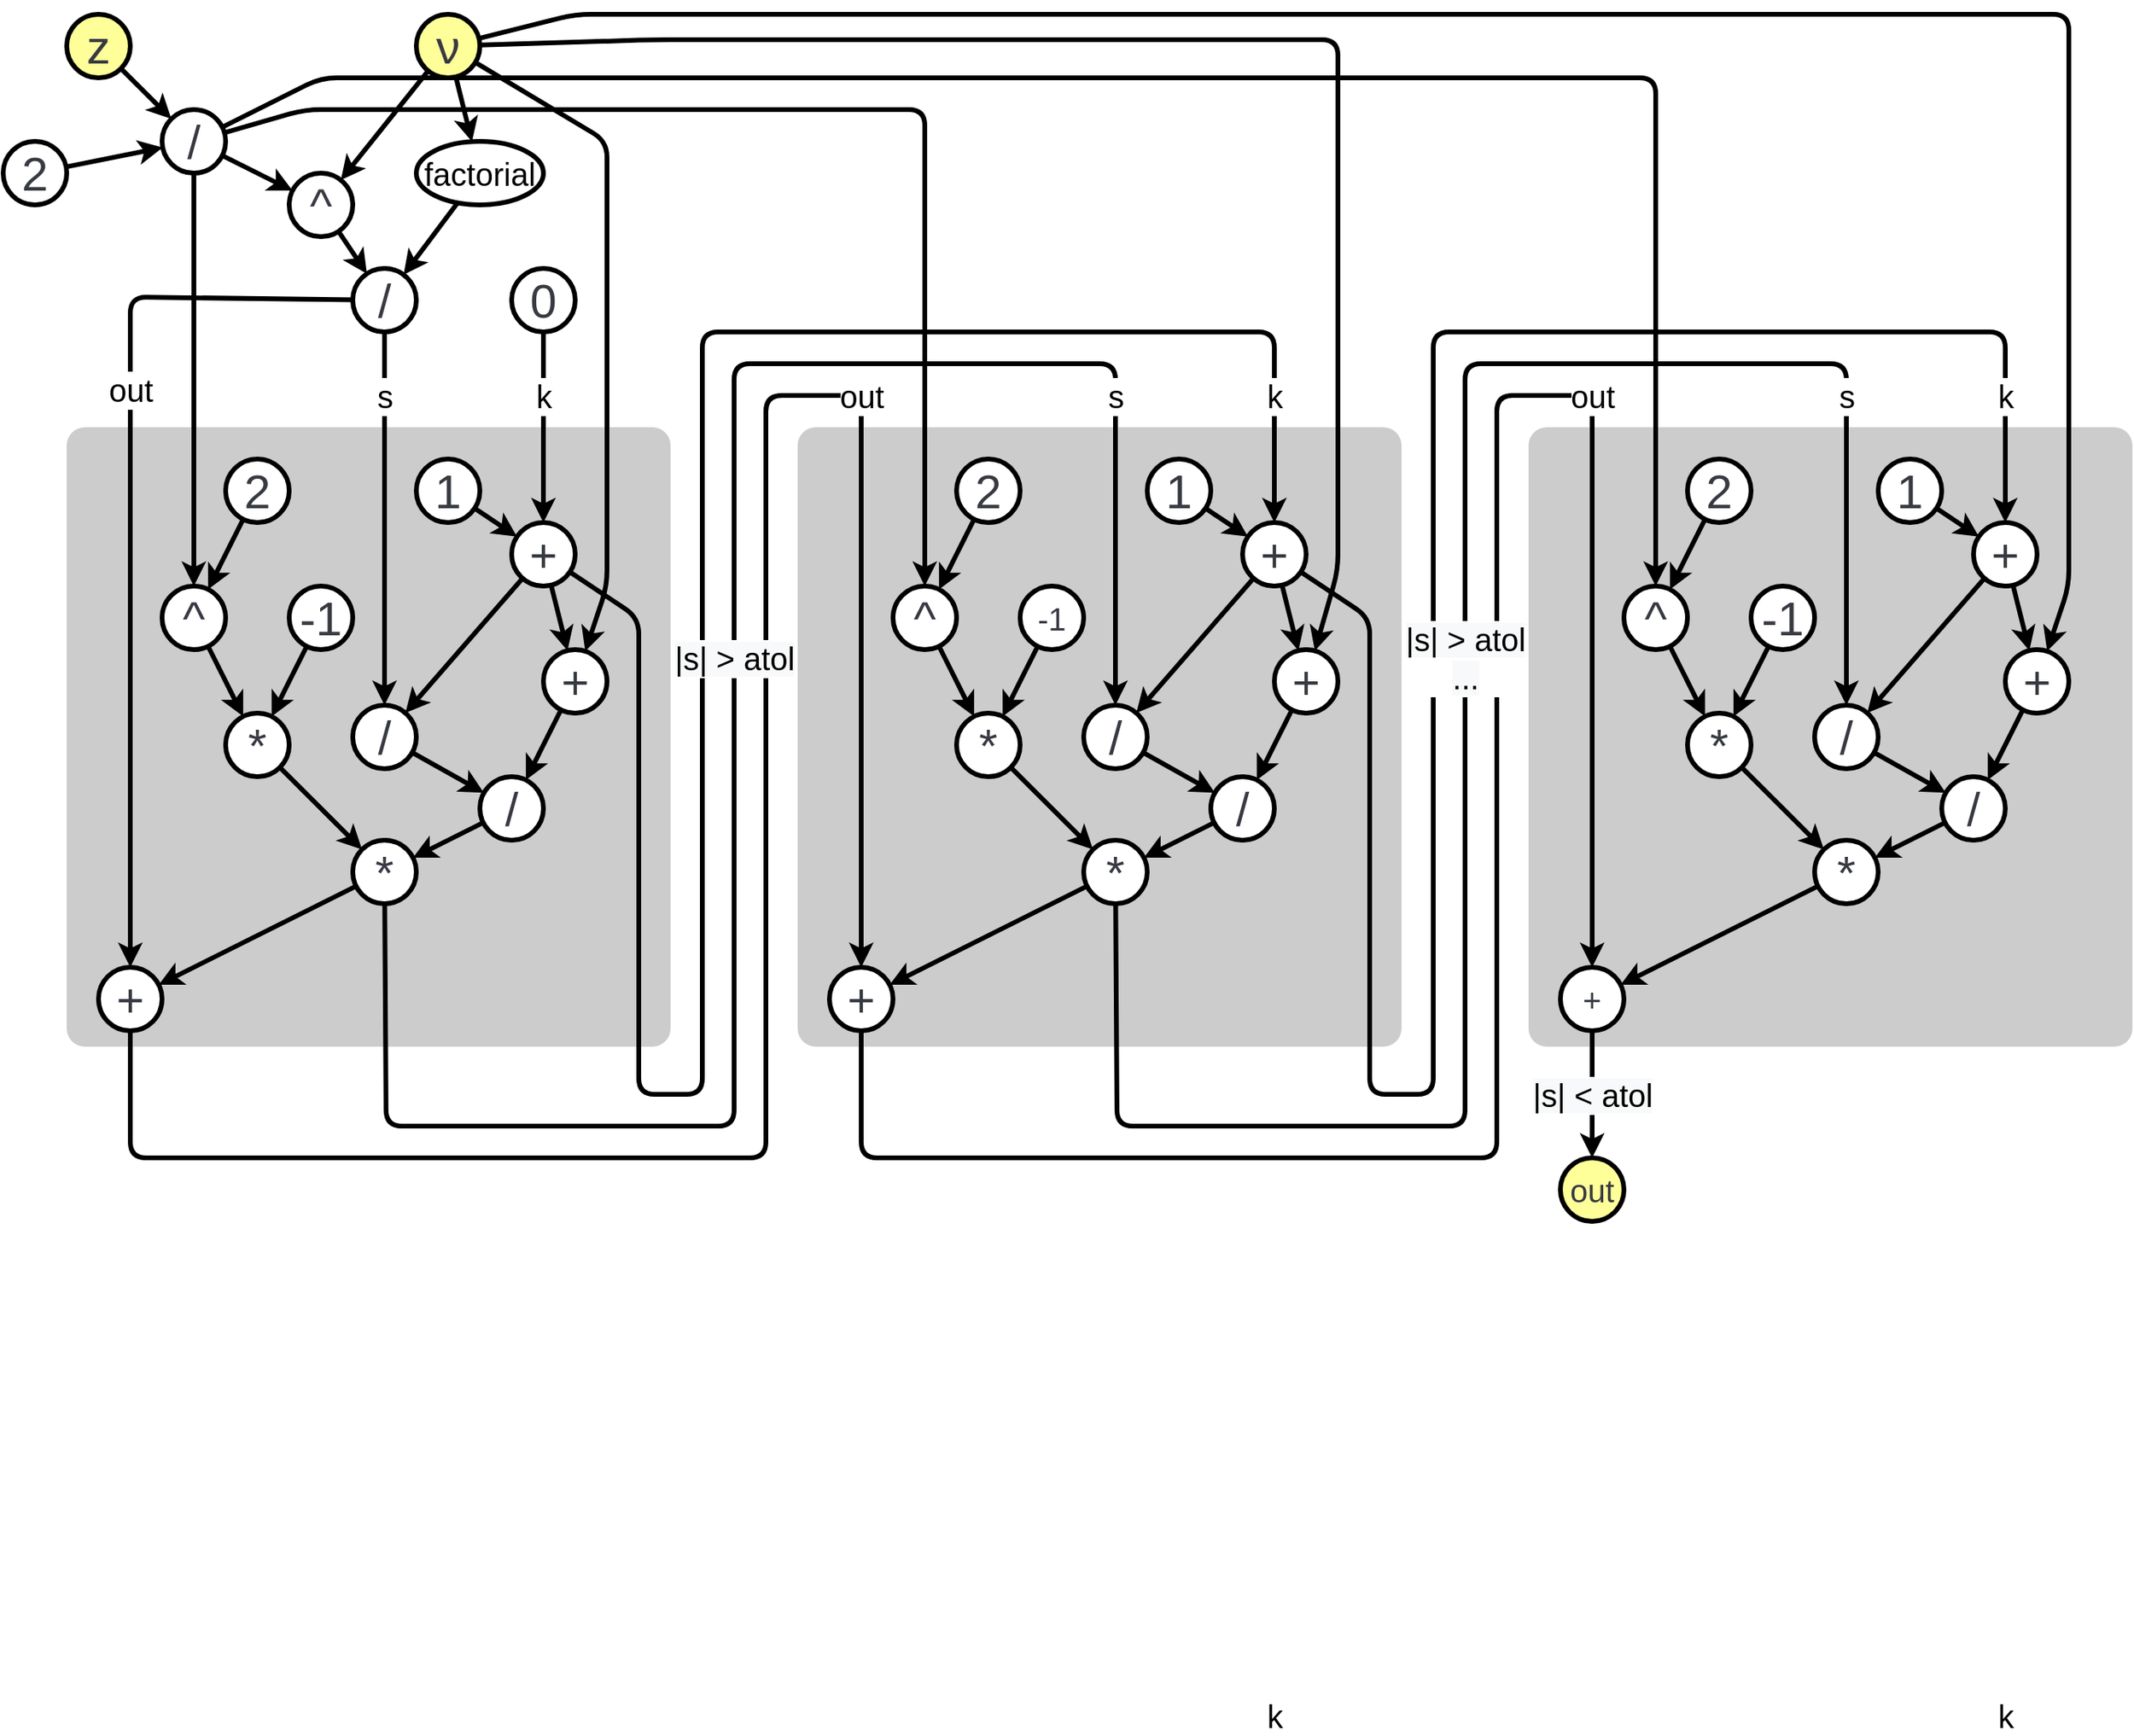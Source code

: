 <mxfile version="12.6.5" type="device"><diagram id="OS1NszOKVd4j6YWC0jY-" name="Page-1"><mxGraphModel dx="1341" dy="811" grid="1" gridSize="10" guides="1" tooltips="1" connect="1" arrows="1" fold="1" page="1" pageScale="1" pageWidth="1500" pageHeight="900" math="0" shadow="0"><root><mxCell id="0"/><mxCell id="1" parent="0"/><mxCell id="bsjm0C7wgf2NFPV0J-is-1" value="" style="rounded=1;whiteSpace=wrap;html=1;strokeWidth=2;fontSize=20;dashed=1;fillColor=#CCCCCC;arcSize=3;strokeColor=none;" parent="1" vertex="1"><mxGeometry x="540" y="300" width="380" height="390" as="geometry"/></mxCell><mxCell id="mKc8-weKQaWwDb2eTzrg-1" value="&lt;font color=&quot;#383a42&quot; face=&quot;consolas, sans-serif&quot; style=&quot;font-size: 30px;&quot;&gt;&lt;span style=&quot;font-size: 30px; white-space: pre-wrap;&quot;&gt;z&lt;/span&gt;&lt;/font&gt;" style="ellipse;whiteSpace=wrap;html=1;aspect=fixed;strokeWidth=3;fontSize=30;fillColor=#FFFF99;" parent="1" vertex="1"><mxGeometry x="80" y="40" width="40" height="40" as="geometry"/></mxCell><mxCell id="mKc8-weKQaWwDb2eTzrg-2" value="&lt;span id=&quot;docs-internal-guid-0ccc8eca-7fff-1ee5-aab9-211265d7b336&quot; style=&quot;font-size: 30px; white-space: normal;&quot;&gt;&lt;span style=&quot;font-size: 30px; font-family: consolas, sans-serif; color: rgb(56, 58, 66); background-color: transparent; vertical-align: baseline; white-space: pre-wrap;&quot;&gt;ν&lt;/span&gt;&lt;/span&gt;" style="ellipse;whiteSpace=wrap;html=1;aspect=fixed;strokeWidth=3;fontSize=30;fillColor=#FFFF99;" parent="1" vertex="1"><mxGeometry x="300" y="40" width="40" height="40" as="geometry"/></mxCell><mxCell id="mKc8-weKQaWwDb2eTzrg-3" value="&lt;font color=&quot;#383a42&quot; face=&quot;consolas, sans-serif&quot; style=&quot;font-size: 30px;&quot;&gt;&lt;span style=&quot;font-size: 30px; white-space: pre-wrap;&quot;&gt;2&lt;/span&gt;&lt;/font&gt;" style="ellipse;whiteSpace=wrap;html=1;aspect=fixed;strokeWidth=3;fontSize=30;" parent="1" vertex="1"><mxGeometry x="40" y="120" width="40" height="40" as="geometry"/></mxCell><mxCell id="mKc8-weKQaWwDb2eTzrg-4" value="&lt;font color=&quot;#383a42&quot; face=&quot;consolas, sans-serif&quot; style=&quot;font-size: 30px;&quot;&gt;&lt;span style=&quot;font-size: 30px; white-space: pre-wrap;&quot;&gt;/&lt;/span&gt;&lt;/font&gt;" style="ellipse;whiteSpace=wrap;html=1;aspect=fixed;strokeWidth=3;fontSize=30;" parent="1" vertex="1"><mxGeometry x="140" y="100" width="40" height="40" as="geometry"/></mxCell><mxCell id="mKc8-weKQaWwDb2eTzrg-9" value="" style="endArrow=classic;html=1;strokeWidth=3;fontSize=20;" parent="1" source="mKc8-weKQaWwDb2eTzrg-1" target="mKc8-weKQaWwDb2eTzrg-4" edge="1"><mxGeometry width="50" height="50" relative="1" as="geometry"><mxPoint x="100" y="190" as="sourcePoint"/><mxPoint x="150" y="90" as="targetPoint"/></mxGeometry></mxCell><mxCell id="mKc8-weKQaWwDb2eTzrg-10" value="" style="endArrow=classic;html=1;strokeWidth=3;fontSize=20;" parent="1" source="mKc8-weKQaWwDb2eTzrg-3" target="mKc8-weKQaWwDb2eTzrg-4" edge="1"><mxGeometry width="50" height="50" relative="1" as="geometry"><mxPoint x="100" y="190" as="sourcePoint"/><mxPoint x="150" y="140" as="targetPoint"/></mxGeometry></mxCell><mxCell id="mKc8-weKQaWwDb2eTzrg-11" value="&lt;font color=&quot;#383a42&quot; face=&quot;consolas, sans-serif&quot; style=&quot;font-size: 30px;&quot;&gt;&lt;span style=&quot;font-size: 30px; white-space: pre-wrap;&quot;&gt;^&lt;/span&gt;&lt;/font&gt;" style="ellipse;whiteSpace=wrap;html=1;aspect=fixed;strokeWidth=3;fontSize=30;" parent="1" vertex="1"><mxGeometry x="220" y="140" width="40" height="40" as="geometry"/></mxCell><mxCell id="mKc8-weKQaWwDb2eTzrg-12" value="&lt;font color=&quot;#383a42&quot; face=&quot;consolas, sans-serif&quot; style=&quot;font-size: 30px;&quot;&gt;&lt;span style=&quot;font-size: 30px; white-space: pre-wrap;&quot;&gt;/&lt;/span&gt;&lt;/font&gt;" style="ellipse;whiteSpace=wrap;html=1;aspect=fixed;strokeWidth=3;fontSize=30;" parent="1" vertex="1"><mxGeometry x="260" y="200" width="40" height="40" as="geometry"/></mxCell><mxCell id="mKc8-weKQaWwDb2eTzrg-13" value="" style="endArrow=classic;html=1;strokeWidth=3;fontSize=20;" parent="1" source="mKc8-weKQaWwDb2eTzrg-4" target="mKc8-weKQaWwDb2eTzrg-11" edge="1"><mxGeometry width="50" height="50" relative="1" as="geometry"><mxPoint x="138.944" y="47.889" as="sourcePoint"/><mxPoint x="161.056" y="92.111" as="targetPoint"/></mxGeometry></mxCell><mxCell id="mKc8-weKQaWwDb2eTzrg-14" value="" style="endArrow=classic;html=1;strokeWidth=3;fontSize=20;" parent="1" source="mKc8-weKQaWwDb2eTzrg-2" target="mKc8-weKQaWwDb2eTzrg-11" edge="1"><mxGeometry width="50" height="50" relative="1" as="geometry"><mxPoint x="187.889" y="118.944" as="sourcePoint"/><mxPoint x="310" y="130" as="targetPoint"/></mxGeometry></mxCell><mxCell id="mKc8-weKQaWwDb2eTzrg-15" value="&lt;font style=&quot;font-size: 20px;&quot;&gt;factorial&lt;/font&gt;" style="ellipse;whiteSpace=wrap;html=1;strokeWidth=3;fontSize=20;" parent="1" vertex="1"><mxGeometry x="300" y="120" width="80" height="40" as="geometry"/></mxCell><mxCell id="mKc8-weKQaWwDb2eTzrg-16" value="" style="endArrow=classic;html=1;strokeWidth=3;fontSize=20;" parent="1" source="mKc8-weKQaWwDb2eTzrg-2" target="mKc8-weKQaWwDb2eTzrg-15" edge="1"><mxGeometry width="50" height="50" relative="1" as="geometry"><mxPoint x="283.788" y="49.011" as="sourcePoint"/><mxPoint x="256.325" y="131.026" as="targetPoint"/></mxGeometry></mxCell><mxCell id="mKc8-weKQaWwDb2eTzrg-17" value="" style="endArrow=classic;html=1;strokeWidth=3;fontSize=20;" parent="1" source="mKc8-weKQaWwDb2eTzrg-11" target="mKc8-weKQaWwDb2eTzrg-12" edge="1"><mxGeometry width="50" height="50" relative="1" as="geometry"><mxPoint x="187.889" y="118.944" as="sourcePoint"/><mxPoint x="232.111" y="141.056" as="targetPoint"/></mxGeometry></mxCell><mxCell id="mKc8-weKQaWwDb2eTzrg-18" value="" style="endArrow=classic;html=1;strokeWidth=3;fontSize=20;" parent="1" source="mKc8-weKQaWwDb2eTzrg-15" target="mKc8-weKQaWwDb2eTzrg-12" edge="1"><mxGeometry width="50" height="50" relative="1" as="geometry"><mxPoint x="267.889" y="158.944" as="sourcePoint"/><mxPoint x="400" y="180" as="targetPoint"/></mxGeometry></mxCell><mxCell id="mKc8-weKQaWwDb2eTzrg-19" value="" style="rounded=1;whiteSpace=wrap;html=1;strokeWidth=2;fontSize=20;dashed=1;fillColor=#CCCCCC;arcSize=3;strokeColor=none;" parent="1" vertex="1"><mxGeometry x="80" y="300" width="380" height="390" as="geometry"/></mxCell><mxCell id="mKc8-weKQaWwDb2eTzrg-20" value="&lt;font color=&quot;#383a42&quot; face=&quot;consolas, sans-serif&quot; style=&quot;font-size: 30px;&quot;&gt;&lt;span style=&quot;font-size: 30px; white-space: pre-wrap;&quot;&gt;^&lt;/span&gt;&lt;/font&gt;" style="ellipse;whiteSpace=wrap;html=1;aspect=fixed;strokeWidth=3;fontSize=30;" parent="1" vertex="1"><mxGeometry x="140" y="400" width="40" height="40" as="geometry"/></mxCell><mxCell id="mKc8-weKQaWwDb2eTzrg-21" value="" style="endArrow=classic;html=1;strokeWidth=3;fontSize=20;" parent="1" source="mKc8-weKQaWwDb2eTzrg-4" target="mKc8-weKQaWwDb2eTzrg-20" edge="1"><mxGeometry width="50" height="50" relative="1" as="geometry"><mxPoint x="138.944" y="47.889" as="sourcePoint"/><mxPoint x="161.056" y="92.111" as="targetPoint"/></mxGeometry></mxCell><mxCell id="mKc8-weKQaWwDb2eTzrg-22" value="&lt;font color=&quot;#383a42&quot; face=&quot;consolas, sans-serif&quot; style=&quot;font-size: 30px;&quot;&gt;&lt;span style=&quot;font-size: 30px; white-space: pre-wrap;&quot;&gt;2&lt;/span&gt;&lt;/font&gt;" style="ellipse;whiteSpace=wrap;html=1;aspect=fixed;strokeWidth=3;fontSize=30;" parent="1" vertex="1"><mxGeometry x="180" y="320" width="40" height="40" as="geometry"/></mxCell><mxCell id="mKc8-weKQaWwDb2eTzrg-23" value="" style="endArrow=classic;html=1;strokeWidth=3;fontSize=20;" parent="1" source="mKc8-weKQaWwDb2eTzrg-22" target="mKc8-weKQaWwDb2eTzrg-20" edge="1"><mxGeometry width="50" height="50" relative="1" as="geometry"><mxPoint x="155.53" y="440" as="sourcePoint"/><mxPoint x="224.474" y="332.111" as="targetPoint"/></mxGeometry></mxCell><mxCell id="mKc8-weKQaWwDb2eTzrg-24" value="&lt;font color=&quot;#383a42&quot; face=&quot;consolas, sans-serif&quot; style=&quot;font-size: 30px;&quot;&gt;&lt;span style=&quot;font-size: 30px; white-space: pre-wrap;&quot;&gt;*&lt;/span&gt;&lt;/font&gt;" style="ellipse;whiteSpace=wrap;html=1;aspect=fixed;strokeWidth=3;fontSize=30;" parent="1" vertex="1"><mxGeometry x="260" y="560" width="40" height="40" as="geometry"/></mxCell><mxCell id="mKc8-weKQaWwDb2eTzrg-25" value="&lt;font color=&quot;#383a42&quot; face=&quot;consolas, sans-serif&quot; style=&quot;font-size: 30px;&quot;&gt;&lt;span style=&quot;font-size: 30px; white-space: pre-wrap;&quot;&gt;+&lt;/span&gt;&lt;/font&gt;" style="ellipse;whiteSpace=wrap;html=1;aspect=fixed;strokeWidth=3;fontSize=30;" parent="1" vertex="1"><mxGeometry x="360" y="360" width="40" height="40" as="geometry"/></mxCell><mxCell id="mKc8-weKQaWwDb2eTzrg-26" value="&lt;font color=&quot;#383a42&quot; face=&quot;consolas, sans-serif&quot; style=&quot;font-size: 30px;&quot;&gt;&lt;span style=&quot;font-size: 30px; white-space: pre-wrap;&quot;&gt;+&lt;/span&gt;&lt;/font&gt;" style="ellipse;whiteSpace=wrap;html=1;aspect=fixed;strokeWidth=3;fontSize=30;" parent="1" vertex="1"><mxGeometry x="380" y="440" width="40" height="40" as="geometry"/></mxCell><mxCell id="mKc8-weKQaWwDb2eTzrg-27" value="" style="endArrow=classic;html=1;strokeWidth=3;fontSize=20;" parent="1" source="mKc8-weKQaWwDb2eTzrg-2" target="mKc8-weKQaWwDb2eTzrg-26" edge="1"><mxGeometry width="50" height="50" relative="1" as="geometry"><mxPoint x="296.268" y="48.993" as="sourcePoint"/><mxPoint x="450" y="280" as="targetPoint"/><Array as="points"><mxPoint x="420" y="120"/><mxPoint x="420" y="400"/></Array></mxGeometry></mxCell><mxCell id="mKc8-weKQaWwDb2eTzrg-29" value="" style="endArrow=classic;html=1;strokeWidth=3;fontSize=20;" parent="1" source="mKc8-weKQaWwDb2eTzrg-25" target="mKc8-weKQaWwDb2eTzrg-26" edge="1"><mxGeometry width="50" height="50" relative="1" as="geometry"><mxPoint x="247.27" y="288.159" as="sourcePoint"/><mxPoint x="218.159" y="301.619" as="targetPoint"/></mxGeometry></mxCell><mxCell id="mKc8-weKQaWwDb2eTzrg-31" value="" style="endArrow=classic;html=1;strokeWidth=3;fontSize=20;" parent="1" source="mKc8-weKQaWwDb2eTzrg-20" target="mKc8-weKQaWwDb2eTzrg-40" edge="1"><mxGeometry width="50" height="50" relative="1" as="geometry"><mxPoint x="247.27" y="288.159" as="sourcePoint"/><mxPoint x="253" y="591" as="targetPoint"/></mxGeometry></mxCell><mxCell id="mKc8-weKQaWwDb2eTzrg-32" value="" style="endArrow=classic;html=1;strokeWidth=3;fontSize=20;" parent="1" source="mKc8-weKQaWwDb2eTzrg-12" target="mKc8-weKQaWwDb2eTzrg-34" edge="1"><mxGeometry width="50" height="50" relative="1" as="geometry"><mxPoint x="250.597" y="404.851" as="sourcePoint"/><mxPoint x="209.403" y="415.149" as="targetPoint"/></mxGeometry></mxCell><mxCell id="mKc8-weKQaWwDb2eTzrg-33" value="s" style="text;html=1;align=center;verticalAlign=middle;resizable=0;points=[];labelBackgroundColor=#ffffff;fontSize=20;" parent="mKc8-weKQaWwDb2eTzrg-32" vertex="1" connectable="0"><mxGeometry x="-0.204" y="-3" relative="1" as="geometry"><mxPoint x="3" y="-54" as="offset"/></mxGeometry></mxCell><mxCell id="mKc8-weKQaWwDb2eTzrg-34" value="&lt;font color=&quot;#383a42&quot; face=&quot;consolas, sans-serif&quot; style=&quot;font-size: 30px;&quot;&gt;&lt;span style=&quot;font-size: 30px; white-space: pre-wrap;&quot;&gt;/&lt;/span&gt;&lt;/font&gt;" style="ellipse;whiteSpace=wrap;html=1;aspect=fixed;strokeWidth=3;fontSize=30;" parent="1" vertex="1"><mxGeometry x="260" y="475" width="40" height="40" as="geometry"/></mxCell><mxCell id="mKc8-weKQaWwDb2eTzrg-35" value="" style="endArrow=classic;html=1;strokeWidth=3;fontSize=20;" parent="1" source="mKc8-weKQaWwDb2eTzrg-25" target="mKc8-weKQaWwDb2eTzrg-34" edge="1"><mxGeometry width="50" height="50" relative="1" as="geometry"><mxPoint x="361.654" y="416.254" as="sourcePoint"/><mxPoint x="388.375" y="453.725" as="targetPoint"/></mxGeometry></mxCell><mxCell id="mKc8-weKQaWwDb2eTzrg-36" value="&lt;font color=&quot;#383a42&quot; face=&quot;consolas, sans-serif&quot; style=&quot;font-size: 30px;&quot;&gt;&lt;span style=&quot;font-size: 30px; white-space: pre-wrap;&quot;&gt;/&lt;/span&gt;&lt;/font&gt;" style="ellipse;whiteSpace=wrap;html=1;aspect=fixed;strokeWidth=3;fontSize=30;" parent="1" vertex="1"><mxGeometry x="340" y="520" width="40" height="40" as="geometry"/></mxCell><mxCell id="mKc8-weKQaWwDb2eTzrg-37" value="" style="endArrow=classic;html=1;strokeWidth=3;fontSize=20;" parent="1" source="mKc8-weKQaWwDb2eTzrg-34" target="mKc8-weKQaWwDb2eTzrg-36" edge="1"><mxGeometry width="50" height="50" relative="1" as="geometry"><mxPoint x="360.006" y="417.324" as="sourcePoint"/><mxPoint x="339.923" y="452.635" as="targetPoint"/></mxGeometry></mxCell><mxCell id="mKc8-weKQaWwDb2eTzrg-38" value="" style="endArrow=classic;html=1;strokeWidth=3;fontSize=20;" parent="1" source="mKc8-weKQaWwDb2eTzrg-26" target="mKc8-weKQaWwDb2eTzrg-36" edge="1"><mxGeometry width="50" height="50" relative="1" as="geometry"><mxPoint x="338.944" y="487.889" as="sourcePoint"/><mxPoint x="361.056" y="532.111" as="targetPoint"/></mxGeometry></mxCell><mxCell id="mKc8-weKQaWwDb2eTzrg-39" value="" style="endArrow=classic;html=1;strokeWidth=3;fontSize=20;" parent="1" source="mKc8-weKQaWwDb2eTzrg-36" target="mKc8-weKQaWwDb2eTzrg-24" edge="1"><mxGeometry width="50" height="50" relative="1" as="geometry"><mxPoint x="338.944" y="487.889" as="sourcePoint"/><mxPoint x="361.056" y="532.111" as="targetPoint"/></mxGeometry></mxCell><mxCell id="mKc8-weKQaWwDb2eTzrg-40" value="&lt;font color=&quot;#383a42&quot; face=&quot;consolas, sans-serif&quot; style=&quot;font-size: 30px;&quot;&gt;&lt;span style=&quot;font-size: 30px; white-space: pre-wrap;&quot;&gt;*&lt;/span&gt;&lt;/font&gt;" style="ellipse;whiteSpace=wrap;html=1;aspect=fixed;strokeWidth=3;fontSize=30;" parent="1" vertex="1"><mxGeometry x="180" y="480" width="40" height="40" as="geometry"/></mxCell><mxCell id="mKc8-weKQaWwDb2eTzrg-41" value="&lt;font color=&quot;#383a42&quot; face=&quot;consolas, sans-serif&quot; style=&quot;font-size: 30px;&quot;&gt;&lt;span style=&quot;font-size: 30px; white-space: pre-wrap;&quot;&gt;-1&lt;/span&gt;&lt;/font&gt;" style="ellipse;whiteSpace=wrap;html=1;aspect=fixed;strokeWidth=3;fontSize=30;" parent="1" vertex="1"><mxGeometry x="220" y="400" width="40" height="40" as="geometry"/></mxCell><mxCell id="mKc8-weKQaWwDb2eTzrg-42" value="" style="endArrow=classic;html=1;strokeWidth=3;fontSize=20;" parent="1" source="mKc8-weKQaWwDb2eTzrg-41" target="mKc8-weKQaWwDb2eTzrg-40" edge="1"><mxGeometry width="50" height="50" relative="1" as="geometry"><mxPoint x="338.944" y="487.889" as="sourcePoint"/><mxPoint x="361.056" y="532.111" as="targetPoint"/></mxGeometry></mxCell><mxCell id="mKc8-weKQaWwDb2eTzrg-43" value="" style="endArrow=classic;html=1;strokeWidth=3;fontSize=20;" parent="1" source="mKc8-weKQaWwDb2eTzrg-40" target="mKc8-weKQaWwDb2eTzrg-24" edge="1"><mxGeometry width="50" height="50" relative="1" as="geometry"><mxPoint x="262.078" y="488.364" as="sourcePoint"/><mxPoint x="247.878" y="521.617" as="targetPoint"/></mxGeometry></mxCell><mxCell id="mKc8-weKQaWwDb2eTzrg-44" value="s" style="endArrow=classic;html=1;strokeWidth=3;fontSize=20;strokeColor=#000000;" parent="1" source="mKc8-weKQaWwDb2eTzrg-24" target="bsjm0C7wgf2NFPV0J-is-10" edge="1"><mxGeometry x="0.699" width="50" height="50" relative="1" as="geometry"><mxPoint x="246.785" y="558.814" as="sourcePoint"/><mxPoint x="281" y="260" as="targetPoint"/><Array as="points"><mxPoint x="281" y="740"/><mxPoint x="500" y="740"/><mxPoint x="500" y="260"/><mxPoint x="740" y="260"/></Array><mxPoint as="offset"/></mxGeometry></mxCell><mxCell id="mKc8-weKQaWwDb2eTzrg-48" value="&lt;font color=&quot;#383a42&quot; face=&quot;consolas, sans-serif&quot; style=&quot;font-size: 30px;&quot;&gt;&lt;span style=&quot;font-size: 30px; white-space: pre-wrap;&quot;&gt;1&lt;/span&gt;&lt;/font&gt;" style="ellipse;whiteSpace=wrap;html=1;aspect=fixed;strokeWidth=3;fontSize=30;" parent="1" vertex="1"><mxGeometry x="300" y="320" width="40" height="40" as="geometry"/></mxCell><mxCell id="mKc8-weKQaWwDb2eTzrg-51" value="" style="endArrow=classic;html=1;strokeWidth=3;fontSize=20;" parent="1" source="mKc8-weKQaWwDb2eTzrg-48" target="mKc8-weKQaWwDb2eTzrg-25" edge="1"><mxGeometry width="50" height="50" relative="1" as="geometry"><mxPoint x="379.994" y="417.324" as="sourcePoint"/><mxPoint x="400.077" y="452.635" as="targetPoint"/></mxGeometry></mxCell><mxCell id="mKc8-weKQaWwDb2eTzrg-52" value="&lt;font style=&quot;font-size: 20px;&quot;&gt;k&lt;/font&gt;" style="endArrow=classic;html=1;strokeWidth=3;fontSize=20;" parent="1" source="mKc8-weKQaWwDb2eTzrg-56" target="mKc8-weKQaWwDb2eTzrg-25" edge="1"><mxGeometry x="-0.333" width="50" height="50" relative="1" as="geometry"><mxPoint x="403.303" y="268.845" as="sourcePoint"/><mxPoint x="361.056" y="382.111" as="targetPoint"/><Array as="points"/><mxPoint as="offset"/></mxGeometry></mxCell><mxCell id="mKc8-weKQaWwDb2eTzrg-56" value="&lt;font color=&quot;#383a42&quot; face=&quot;consolas, sans-serif&quot; style=&quot;font-size: 30px;&quot;&gt;&lt;span style=&quot;font-size: 30px; white-space: pre-wrap;&quot;&gt;0&lt;/span&gt;&lt;/font&gt;" style="ellipse;whiteSpace=wrap;html=1;aspect=fixed;strokeWidth=3;fontSize=30;" parent="1" vertex="1"><mxGeometry x="360" y="200" width="40" height="40" as="geometry"/></mxCell><mxCell id="mKc8-weKQaWwDb2eTzrg-59" value="" style="endArrow=classic;html=1;strokeWidth=3;fontSize=20;strokeColor=#000000;" parent="1" source="mKc8-weKQaWwDb2eTzrg-25" target="bsjm0C7wgf2NFPV0J-is-6" edge="1"><mxGeometry width="50" height="50" relative="1" as="geometry"><mxPoint x="379.994" y="417.324" as="sourcePoint"/><mxPoint x="440" y="280" as="targetPoint"/><Array as="points"><mxPoint x="440" y="420"/><mxPoint x="440" y="720"/><mxPoint x="480" y="720"/><mxPoint x="480" y="240"/><mxPoint x="840" y="240"/></Array></mxGeometry></mxCell><mxCell id="mKc8-weKQaWwDb2eTzrg-69" value="k" style="text;html=1;align=center;verticalAlign=middle;resizable=0;points=[];labelBackgroundColor=#ffffff;fontSize=20;" parent="mKc8-weKQaWwDb2eTzrg-59" vertex="1" connectable="0"><mxGeometry x="0.821" relative="1" as="geometry"><mxPoint x="1.11" y="40" as="offset"/></mxGeometry></mxCell><mxCell id="mKc8-weKQaWwDb2eTzrg-63" value="&lt;font color=&quot;#383a42&quot; face=&quot;consolas, sans-serif&quot; style=&quot;font-size: 30px;&quot;&gt;&lt;span style=&quot;font-size: 30px; white-space: pre-wrap;&quot;&gt;+&lt;/span&gt;&lt;/font&gt;" style="ellipse;whiteSpace=wrap;html=1;aspect=fixed;strokeWidth=3;fontSize=30;" parent="1" vertex="1"><mxGeometry x="100" y="640" width="40" height="40" as="geometry"/></mxCell><mxCell id="mKc8-weKQaWwDb2eTzrg-64" value="" style="endArrow=classic;html=1;strokeWidth=3;fontSize=20;" parent="1" source="mKc8-weKQaWwDb2eTzrg-12" target="mKc8-weKQaWwDb2eTzrg-63" edge="1"><mxGeometry width="50" height="50" relative="1" as="geometry"><mxPoint x="120" y="240" as="sourcePoint"/><mxPoint x="140.002" y="570.081" as="targetPoint"/><Array as="points"><mxPoint x="120" y="218"/></Array></mxGeometry></mxCell><mxCell id="mKc8-weKQaWwDb2eTzrg-67" value="out" style="text;html=1;align=center;verticalAlign=middle;resizable=0;points=[];labelBackgroundColor=#ffffff;fontSize=20;" parent="mKc8-weKQaWwDb2eTzrg-64" vertex="1" connectable="0"><mxGeometry x="-0.355" y="1" relative="1" as="geometry"><mxPoint x="-1" y="17.05" as="offset"/></mxGeometry></mxCell><mxCell id="mKc8-weKQaWwDb2eTzrg-65" value="" style="endArrow=classic;html=1;strokeWidth=3;fontSize=20;" parent="1" source="mKc8-weKQaWwDb2eTzrg-24" target="mKc8-weKQaWwDb2eTzrg-63" edge="1"><mxGeometry width="50" height="50" relative="1" as="geometry"><mxPoint x="246.785" y="558.814" as="sourcePoint"/><mxPoint x="262.978" y="601.273" as="targetPoint"/></mxGeometry></mxCell><mxCell id="mKc8-weKQaWwDb2eTzrg-66" value="&lt;font style=&quot;font-size: 20px;&quot;&gt;out&lt;/font&gt;" style="endArrow=classic;html=1;strokeWidth=3;fontSize=20;strokeColor=#000000;" parent="1" source="mKc8-weKQaWwDb2eTzrg-63" target="bsjm0C7wgf2NFPV0J-is-23" edge="1"><mxGeometry x="0.478" width="50" height="50" relative="1" as="geometry"><mxPoint x="120" y="650" as="sourcePoint"/><mxPoint x="580" y="280" as="targetPoint"/><Array as="points"><mxPoint x="120" y="760"/><mxPoint x="520" y="760"/><mxPoint x="520" y="280"/><mxPoint x="580" y="280"/></Array><mxPoint as="offset"/></mxGeometry></mxCell><mxCell id="mKc8-weKQaWwDb2eTzrg-74" value="&lt;span style=&quot;background-color: rgb(248, 249, 250); font-size: 20px;&quot;&gt;|s| &amp;gt; atol&lt;/span&gt;" style="text;html=1;align=center;verticalAlign=middle;resizable=0;points=[];labelBackgroundColor=#ffffff;fontSize=20;" parent="mKc8-weKQaWwDb2eTzrg-66" vertex="1" connectable="0"><mxGeometry x="0.162" relative="1" as="geometry"><mxPoint x="-20" y="7" as="offset"/></mxGeometry></mxCell><mxCell id="bsjm0C7wgf2NFPV0J-is-2" value="&lt;font color=&quot;#383a42&quot; face=&quot;consolas, sans-serif&quot; style=&quot;font-size: 30px;&quot;&gt;&lt;span style=&quot;font-size: 30px; white-space: pre-wrap;&quot;&gt;^&lt;/span&gt;&lt;/font&gt;" style="ellipse;whiteSpace=wrap;html=1;aspect=fixed;strokeWidth=3;fontSize=30;" parent="1" vertex="1"><mxGeometry x="600" y="400" width="40" height="40" as="geometry"/></mxCell><mxCell id="bsjm0C7wgf2NFPV0J-is-3" value="&lt;font color=&quot;#383a42&quot; face=&quot;consolas, sans-serif&quot; style=&quot;font-size: 30px;&quot;&gt;&lt;span style=&quot;font-size: 30px; white-space: pre-wrap;&quot;&gt;2&lt;/span&gt;&lt;/font&gt;" style="ellipse;whiteSpace=wrap;html=1;aspect=fixed;strokeWidth=3;fontSize=30;" parent="1" vertex="1"><mxGeometry x="640" y="320" width="40" height="40" as="geometry"/></mxCell><mxCell id="bsjm0C7wgf2NFPV0J-is-4" value="" style="endArrow=classic;html=1;strokeWidth=3;fontSize=20;" parent="1" source="bsjm0C7wgf2NFPV0J-is-3" target="bsjm0C7wgf2NFPV0J-is-2" edge="1"><mxGeometry width="50" height="50" relative="1" as="geometry"><mxPoint x="615.53" y="440" as="sourcePoint"/><mxPoint x="684.474" y="332.111" as="targetPoint"/></mxGeometry></mxCell><mxCell id="bsjm0C7wgf2NFPV0J-is-5" value="&lt;font color=&quot;#383a42&quot; face=&quot;consolas, sans-serif&quot; style=&quot;font-size: 30px;&quot;&gt;&lt;span style=&quot;font-size: 30px; white-space: pre-wrap;&quot;&gt;*&lt;/span&gt;&lt;/font&gt;" style="ellipse;whiteSpace=wrap;html=1;aspect=fixed;strokeWidth=3;fontSize=30;" parent="1" vertex="1"><mxGeometry x="720" y="560" width="40" height="40" as="geometry"/></mxCell><mxCell id="bsjm0C7wgf2NFPV0J-is-6" value="&lt;font color=&quot;#383a42&quot; face=&quot;consolas, sans-serif&quot; style=&quot;font-size: 30px;&quot;&gt;&lt;span style=&quot;font-size: 30px; white-space: pre-wrap;&quot;&gt;+&lt;/span&gt;&lt;/font&gt;" style="ellipse;whiteSpace=wrap;html=1;aspect=fixed;strokeWidth=3;fontSize=30;" parent="1" vertex="1"><mxGeometry x="820" y="360" width="40" height="40" as="geometry"/></mxCell><mxCell id="bsjm0C7wgf2NFPV0J-is-7" value="&lt;font color=&quot;#383a42&quot; face=&quot;consolas, sans-serif&quot; style=&quot;font-size: 30px;&quot;&gt;&lt;span style=&quot;font-size: 30px; white-space: pre-wrap;&quot;&gt;+&lt;/span&gt;&lt;/font&gt;" style="ellipse;whiteSpace=wrap;html=1;aspect=fixed;strokeWidth=3;fontSize=30;" parent="1" vertex="1"><mxGeometry x="840" y="440" width="40" height="40" as="geometry"/></mxCell><mxCell id="bsjm0C7wgf2NFPV0J-is-8" value="" style="endArrow=classic;html=1;strokeWidth=3;fontSize=20;" parent="1" source="bsjm0C7wgf2NFPV0J-is-6" target="bsjm0C7wgf2NFPV0J-is-7" edge="1"><mxGeometry width="50" height="50" relative="1" as="geometry"><mxPoint x="707.27" y="288.159" as="sourcePoint"/><mxPoint x="678.159" y="301.619" as="targetPoint"/></mxGeometry></mxCell><mxCell id="bsjm0C7wgf2NFPV0J-is-9" value="" style="endArrow=classic;html=1;strokeWidth=3;fontSize=20;" parent="1" source="bsjm0C7wgf2NFPV0J-is-2" target="bsjm0C7wgf2NFPV0J-is-16" edge="1"><mxGeometry width="50" height="50" relative="1" as="geometry"><mxPoint x="707.27" y="288.159" as="sourcePoint"/><mxPoint x="713" y="591" as="targetPoint"/></mxGeometry></mxCell><mxCell id="bsjm0C7wgf2NFPV0J-is-10" value="&lt;font color=&quot;#383a42&quot; face=&quot;consolas, sans-serif&quot; style=&quot;font-size: 30px;&quot;&gt;&lt;span style=&quot;font-size: 30px; white-space: pre-wrap;&quot;&gt;/&lt;/span&gt;&lt;/font&gt;" style="ellipse;whiteSpace=wrap;html=1;aspect=fixed;strokeWidth=3;fontSize=30;" parent="1" vertex="1"><mxGeometry x="720" y="475" width="40" height="40" as="geometry"/></mxCell><mxCell id="bsjm0C7wgf2NFPV0J-is-11" value="" style="endArrow=classic;html=1;strokeWidth=3;fontSize=20;" parent="1" source="bsjm0C7wgf2NFPV0J-is-6" target="bsjm0C7wgf2NFPV0J-is-10" edge="1"><mxGeometry width="50" height="50" relative="1" as="geometry"><mxPoint x="821.654" y="416.254" as="sourcePoint"/><mxPoint x="848.375" y="453.725" as="targetPoint"/></mxGeometry></mxCell><mxCell id="bsjm0C7wgf2NFPV0J-is-12" value="&lt;font color=&quot;#383a42&quot; face=&quot;consolas, sans-serif&quot; style=&quot;font-size: 30px;&quot;&gt;&lt;span style=&quot;font-size: 30px; white-space: pre-wrap;&quot;&gt;/&lt;/span&gt;&lt;/font&gt;" style="ellipse;whiteSpace=wrap;html=1;aspect=fixed;strokeWidth=3;fontSize=30;" parent="1" vertex="1"><mxGeometry x="800" y="520" width="40" height="40" as="geometry"/></mxCell><mxCell id="bsjm0C7wgf2NFPV0J-is-13" value="" style="endArrow=classic;html=1;strokeWidth=3;fontSize=20;" parent="1" source="bsjm0C7wgf2NFPV0J-is-10" target="bsjm0C7wgf2NFPV0J-is-12" edge="1"><mxGeometry width="50" height="50" relative="1" as="geometry"><mxPoint x="820.006" y="417.324" as="sourcePoint"/><mxPoint x="799.923" y="452.635" as="targetPoint"/></mxGeometry></mxCell><mxCell id="bsjm0C7wgf2NFPV0J-is-14" value="" style="endArrow=classic;html=1;strokeWidth=3;fontSize=20;" parent="1" source="bsjm0C7wgf2NFPV0J-is-7" target="bsjm0C7wgf2NFPV0J-is-12" edge="1"><mxGeometry width="50" height="50" relative="1" as="geometry"><mxPoint x="798.944" y="487.889" as="sourcePoint"/><mxPoint x="821.056" y="532.111" as="targetPoint"/></mxGeometry></mxCell><mxCell id="bsjm0C7wgf2NFPV0J-is-15" value="" style="endArrow=classic;html=1;strokeWidth=3;fontSize=20;" parent="1" source="bsjm0C7wgf2NFPV0J-is-12" target="bsjm0C7wgf2NFPV0J-is-5" edge="1"><mxGeometry width="50" height="50" relative="1" as="geometry"><mxPoint x="798.944" y="487.889" as="sourcePoint"/><mxPoint x="821.056" y="532.111" as="targetPoint"/></mxGeometry></mxCell><mxCell id="bsjm0C7wgf2NFPV0J-is-16" value="&lt;font color=&quot;#383a42&quot; face=&quot;consolas, sans-serif&quot; style=&quot;font-size: 30px;&quot;&gt;&lt;span style=&quot;font-size: 30px; white-space: pre-wrap;&quot;&gt;*&lt;/span&gt;&lt;/font&gt;" style="ellipse;whiteSpace=wrap;html=1;aspect=fixed;strokeWidth=3;fontSize=30;" parent="1" vertex="1"><mxGeometry x="640" y="480" width="40" height="40" as="geometry"/></mxCell><mxCell id="bsjm0C7wgf2NFPV0J-is-17" value="&lt;font color=&quot;#383a42&quot; face=&quot;consolas, sans-serif&quot; style=&quot;font-size: 20px;&quot;&gt;&lt;span style=&quot;font-size: 20px; white-space: pre-wrap;&quot;&gt;-1&lt;/span&gt;&lt;/font&gt;" style="ellipse;whiteSpace=wrap;html=1;aspect=fixed;strokeWidth=3;fontSize=20;" parent="1" vertex="1"><mxGeometry x="680" y="400" width="40" height="40" as="geometry"/></mxCell><mxCell id="bsjm0C7wgf2NFPV0J-is-18" value="" style="endArrow=classic;html=1;strokeWidth=3;fontSize=20;" parent="1" source="bsjm0C7wgf2NFPV0J-is-17" target="bsjm0C7wgf2NFPV0J-is-16" edge="1"><mxGeometry width="50" height="50" relative="1" as="geometry"><mxPoint x="798.944" y="487.889" as="sourcePoint"/><mxPoint x="821.056" y="532.111" as="targetPoint"/></mxGeometry></mxCell><mxCell id="bsjm0C7wgf2NFPV0J-is-19" value="" style="endArrow=classic;html=1;strokeWidth=3;fontSize=20;" parent="1" source="bsjm0C7wgf2NFPV0J-is-16" target="bsjm0C7wgf2NFPV0J-is-5" edge="1"><mxGeometry width="50" height="50" relative="1" as="geometry"><mxPoint x="722.078" y="488.364" as="sourcePoint"/><mxPoint x="707.878" y="521.617" as="targetPoint"/></mxGeometry></mxCell><mxCell id="bsjm0C7wgf2NFPV0J-is-20" value="&lt;font color=&quot;#383a42&quot; face=&quot;consolas, sans-serif&quot; style=&quot;font-size: 30px;&quot;&gt;&lt;span style=&quot;font-size: 30px; white-space: pre-wrap;&quot;&gt;1&lt;/span&gt;&lt;/font&gt;" style="ellipse;whiteSpace=wrap;html=1;aspect=fixed;strokeWidth=3;fontSize=30;" parent="1" vertex="1"><mxGeometry x="760" y="320" width="40" height="40" as="geometry"/></mxCell><mxCell id="bsjm0C7wgf2NFPV0J-is-21" value="" style="endArrow=classic;html=1;strokeWidth=3;fontSize=20;" parent="1" source="bsjm0C7wgf2NFPV0J-is-20" target="bsjm0C7wgf2NFPV0J-is-6" edge="1"><mxGeometry width="50" height="50" relative="1" as="geometry"><mxPoint x="839.994" y="417.324" as="sourcePoint"/><mxPoint x="860.077" y="452.635" as="targetPoint"/></mxGeometry></mxCell><mxCell id="bsjm0C7wgf2NFPV0J-is-22" value="k" style="text;html=1;align=center;verticalAlign=middle;resizable=0;points=[];labelBackgroundColor=#ffffff;fontSize=20;" parent="1" vertex="1" connectable="0"><mxGeometry x="920" y="689.996" as="geometry"><mxPoint x="-80" y="420.75" as="offset"/></mxGeometry></mxCell><mxCell id="bsjm0C7wgf2NFPV0J-is-23" value="&lt;font color=&quot;#383a42&quot; face=&quot;consolas, sans-serif&quot; style=&quot;font-size: 30px;&quot;&gt;&lt;span style=&quot;font-size: 30px; white-space: pre-wrap;&quot;&gt;+&lt;/span&gt;&lt;/font&gt;" style="ellipse;whiteSpace=wrap;html=1;aspect=fixed;strokeWidth=3;fontSize=30;" parent="1" vertex="1"><mxGeometry x="560" y="640" width="40" height="40" as="geometry"/></mxCell><mxCell id="bsjm0C7wgf2NFPV0J-is-24" value="" style="endArrow=classic;html=1;strokeWidth=3;fontSize=20;" parent="1" source="bsjm0C7wgf2NFPV0J-is-5" target="bsjm0C7wgf2NFPV0J-is-23" edge="1"><mxGeometry width="50" height="50" relative="1" as="geometry"><mxPoint x="706.785" y="558.814" as="sourcePoint"/><mxPoint x="722.978" y="601.273" as="targetPoint"/></mxGeometry></mxCell><mxCell id="bsjm0C7wgf2NFPV0J-is-56" value="" style="endArrow=classic;html=1;strokeWidth=3;fontSize=20;" parent="1" source="mKc8-weKQaWwDb2eTzrg-4" target="bsjm0C7wgf2NFPV0J-is-2" edge="1"><mxGeometry width="50" height="50" relative="1" as="geometry"><mxPoint x="170" y="150" as="sourcePoint"/><mxPoint x="170" y="410" as="targetPoint"/><Array as="points"><mxPoint x="230" y="100"/><mxPoint x="620" y="100"/></Array></mxGeometry></mxCell><mxCell id="bsjm0C7wgf2NFPV0J-is-57" value="" style="endArrow=classic;html=1;strokeWidth=3;fontSize=20;" parent="1" source="mKc8-weKQaWwDb2eTzrg-2" target="bsjm0C7wgf2NFPV0J-is-7" edge="1"><mxGeometry width="50" height="50" relative="1" as="geometry"><mxPoint x="170" y="110" as="sourcePoint"/><mxPoint x="630" y="410" as="targetPoint"/><Array as="points"><mxPoint x="450" y="56"/><mxPoint x="880" y="56"/><mxPoint x="880" y="390"/></Array></mxGeometry></mxCell><mxCell id="bsjm0C7wgf2NFPV0J-is-58" value="" style="rounded=1;whiteSpace=wrap;html=1;strokeWidth=2;fontSize=20;dashed=1;fillColor=#CCCCCC;arcSize=3;strokeColor=none;" parent="1" vertex="1"><mxGeometry x="1000" y="300" width="380" height="390" as="geometry"/></mxCell><mxCell id="bsjm0C7wgf2NFPV0J-is-61" value="" style="endArrow=classic;html=1;strokeWidth=3;fontSize=20;" parent="1" source="bsjm0C7wgf2NFPV0J-is-85" target="bsjm0C7wgf2NFPV0J-is-63" edge="1"><mxGeometry width="50" height="50" relative="1" as="geometry"><mxPoint x="732.111" y="598.944" as="sourcePoint"/><mxPoint x="580" y="800" as="targetPoint"/></mxGeometry></mxCell><mxCell id="bsjm0C7wgf2NFPV0J-is-62" value="&lt;span style=&quot;background-color: rgb(248, 249, 250); font-size: 20px;&quot;&gt;|s| &amp;lt; atol&lt;/span&gt;" style="text;html=1;align=center;verticalAlign=middle;resizable=0;points=[];labelBackgroundColor=#ffffff;fontSize=20;" parent="bsjm0C7wgf2NFPV0J-is-61" vertex="1" connectable="0"><mxGeometry x="0.412" relative="1" as="geometry"><mxPoint y="-17" as="offset"/></mxGeometry></mxCell><mxCell id="bsjm0C7wgf2NFPV0J-is-63" value="&lt;span id=&quot;docs-internal-guid-0ccc8eca-7fff-1ee5-aab9-211265d7b336&quot; style=&quot;white-space: normal; font-size: 20px;&quot;&gt;&lt;span style=&quot;font-family: consolas, sans-serif; color: rgb(56, 58, 66); background-color: transparent; vertical-align: baseline; white-space: pre-wrap; font-size: 20px;&quot;&gt;&lt;font style=&quot;font-size: 20px;&quot;&gt;out&lt;/font&gt;&lt;/span&gt;&lt;/span&gt;" style="ellipse;whiteSpace=wrap;html=1;aspect=fixed;strokeWidth=3;fontSize=20;fillColor=#FFFF99;" parent="1" vertex="1"><mxGeometry x="1020" y="760" width="40" height="40" as="geometry"/></mxCell><mxCell id="bsjm0C7wgf2NFPV0J-is-64" value="&lt;font color=&quot;#383a42&quot; face=&quot;consolas, sans-serif&quot; style=&quot;font-size: 30px;&quot;&gt;&lt;span style=&quot;font-size: 30px; white-space: pre-wrap;&quot;&gt;^&lt;/span&gt;&lt;/font&gt;" style="ellipse;whiteSpace=wrap;html=1;aspect=fixed;strokeWidth=3;fontSize=30;" parent="1" vertex="1"><mxGeometry x="1060" y="400" width="40" height="40" as="geometry"/></mxCell><mxCell id="bsjm0C7wgf2NFPV0J-is-65" value="&lt;font color=&quot;#383a42&quot; face=&quot;consolas, sans-serif&quot; style=&quot;font-size: 30px;&quot;&gt;&lt;span style=&quot;font-size: 30px; white-space: pre-wrap;&quot;&gt;2&lt;/span&gt;&lt;/font&gt;" style="ellipse;whiteSpace=wrap;html=1;aspect=fixed;strokeWidth=3;fontSize=30;" parent="1" vertex="1"><mxGeometry x="1100" y="320" width="40" height="40" as="geometry"/></mxCell><mxCell id="bsjm0C7wgf2NFPV0J-is-66" value="" style="endArrow=classic;html=1;strokeWidth=3;fontSize=20;" parent="1" source="bsjm0C7wgf2NFPV0J-is-65" target="bsjm0C7wgf2NFPV0J-is-64" edge="1"><mxGeometry width="50" height="50" relative="1" as="geometry"><mxPoint x="1075.53" y="440" as="sourcePoint"/><mxPoint x="1144.474" y="332.111" as="targetPoint"/></mxGeometry></mxCell><mxCell id="bsjm0C7wgf2NFPV0J-is-67" value="&lt;font color=&quot;#383a42&quot; face=&quot;consolas, sans-serif&quot; style=&quot;font-size: 30px;&quot;&gt;&lt;span style=&quot;font-size: 30px; white-space: pre-wrap;&quot;&gt;*&lt;/span&gt;&lt;/font&gt;" style="ellipse;whiteSpace=wrap;html=1;aspect=fixed;strokeWidth=3;fontSize=30;" parent="1" vertex="1"><mxGeometry x="1180" y="560" width="40" height="40" as="geometry"/></mxCell><mxCell id="bsjm0C7wgf2NFPV0J-is-68" value="&lt;font color=&quot;#383a42&quot; face=&quot;consolas, sans-serif&quot; style=&quot;font-size: 30px;&quot;&gt;&lt;span style=&quot;font-size: 30px; white-space: pre-wrap;&quot;&gt;+&lt;/span&gt;&lt;/font&gt;" style="ellipse;whiteSpace=wrap;html=1;aspect=fixed;strokeWidth=3;fontSize=30;" parent="1" vertex="1"><mxGeometry x="1280" y="360" width="40" height="40" as="geometry"/></mxCell><mxCell id="bsjm0C7wgf2NFPV0J-is-69" value="&lt;font color=&quot;#383a42&quot; face=&quot;consolas, sans-serif&quot; style=&quot;font-size: 30px;&quot;&gt;&lt;span style=&quot;font-size: 30px; white-space: pre-wrap;&quot;&gt;+&lt;/span&gt;&lt;/font&gt;" style="ellipse;whiteSpace=wrap;html=1;aspect=fixed;strokeWidth=3;fontSize=30;" parent="1" vertex="1"><mxGeometry x="1300" y="440" width="40" height="40" as="geometry"/></mxCell><mxCell id="bsjm0C7wgf2NFPV0J-is-70" value="" style="endArrow=classic;html=1;strokeWidth=3;fontSize=20;" parent="1" source="bsjm0C7wgf2NFPV0J-is-68" target="bsjm0C7wgf2NFPV0J-is-69" edge="1"><mxGeometry width="50" height="50" relative="1" as="geometry"><mxPoint x="1167.27" y="288.159" as="sourcePoint"/><mxPoint x="1138.159" y="301.619" as="targetPoint"/></mxGeometry></mxCell><mxCell id="bsjm0C7wgf2NFPV0J-is-71" value="" style="endArrow=classic;html=1;strokeWidth=3;fontSize=20;" parent="1" source="bsjm0C7wgf2NFPV0J-is-64" target="bsjm0C7wgf2NFPV0J-is-78" edge="1"><mxGeometry width="50" height="50" relative="1" as="geometry"><mxPoint x="1167.27" y="288.159" as="sourcePoint"/><mxPoint x="1173" y="591" as="targetPoint"/></mxGeometry></mxCell><mxCell id="bsjm0C7wgf2NFPV0J-is-72" value="&lt;font color=&quot;#383a42&quot; face=&quot;consolas, sans-serif&quot; style=&quot;font-size: 30px;&quot;&gt;&lt;span style=&quot;font-size: 30px; white-space: pre-wrap;&quot;&gt;/&lt;/span&gt;&lt;/font&gt;" style="ellipse;whiteSpace=wrap;html=1;aspect=fixed;strokeWidth=3;fontSize=30;" parent="1" vertex="1"><mxGeometry x="1180" y="475" width="40" height="40" as="geometry"/></mxCell><mxCell id="bsjm0C7wgf2NFPV0J-is-73" value="" style="endArrow=classic;html=1;strokeWidth=3;fontSize=20;" parent="1" source="bsjm0C7wgf2NFPV0J-is-68" target="bsjm0C7wgf2NFPV0J-is-72" edge="1"><mxGeometry width="50" height="50" relative="1" as="geometry"><mxPoint x="1281.654" y="416.254" as="sourcePoint"/><mxPoint x="1308.375" y="453.725" as="targetPoint"/></mxGeometry></mxCell><mxCell id="bsjm0C7wgf2NFPV0J-is-74" value="&lt;font color=&quot;#383a42&quot; face=&quot;consolas, sans-serif&quot; style=&quot;font-size: 30px;&quot;&gt;&lt;span style=&quot;font-size: 30px; white-space: pre-wrap;&quot;&gt;/&lt;/span&gt;&lt;/font&gt;" style="ellipse;whiteSpace=wrap;html=1;aspect=fixed;strokeWidth=3;fontSize=30;" parent="1" vertex="1"><mxGeometry x="1260" y="520" width="40" height="40" as="geometry"/></mxCell><mxCell id="bsjm0C7wgf2NFPV0J-is-75" value="" style="endArrow=classic;html=1;strokeWidth=3;fontSize=20;" parent="1" source="bsjm0C7wgf2NFPV0J-is-72" target="bsjm0C7wgf2NFPV0J-is-74" edge="1"><mxGeometry width="50" height="50" relative="1" as="geometry"><mxPoint x="1280.006" y="417.324" as="sourcePoint"/><mxPoint x="1259.923" y="452.635" as="targetPoint"/></mxGeometry></mxCell><mxCell id="bsjm0C7wgf2NFPV0J-is-76" value="" style="endArrow=classic;html=1;strokeWidth=3;fontSize=20;" parent="1" source="bsjm0C7wgf2NFPV0J-is-69" target="bsjm0C7wgf2NFPV0J-is-74" edge="1"><mxGeometry width="50" height="50" relative="1" as="geometry"><mxPoint x="1258.944" y="487.889" as="sourcePoint"/><mxPoint x="1281.056" y="532.111" as="targetPoint"/></mxGeometry></mxCell><mxCell id="bsjm0C7wgf2NFPV0J-is-77" value="" style="endArrow=classic;html=1;strokeWidth=3;fontSize=20;" parent="1" source="bsjm0C7wgf2NFPV0J-is-74" target="bsjm0C7wgf2NFPV0J-is-67" edge="1"><mxGeometry width="50" height="50" relative="1" as="geometry"><mxPoint x="1258.944" y="487.889" as="sourcePoint"/><mxPoint x="1281.056" y="532.111" as="targetPoint"/></mxGeometry></mxCell><mxCell id="bsjm0C7wgf2NFPV0J-is-78" value="&lt;font color=&quot;#383a42&quot; face=&quot;consolas, sans-serif&quot; style=&quot;font-size: 30px;&quot;&gt;&lt;span style=&quot;font-size: 30px; white-space: pre-wrap;&quot;&gt;*&lt;/span&gt;&lt;/font&gt;" style="ellipse;whiteSpace=wrap;html=1;aspect=fixed;strokeWidth=3;fontSize=30;" parent="1" vertex="1"><mxGeometry x="1100" y="480" width="40" height="40" as="geometry"/></mxCell><mxCell id="bsjm0C7wgf2NFPV0J-is-79" value="&lt;font color=&quot;#383a42&quot; face=&quot;consolas, sans-serif&quot; style=&quot;font-size: 30px;&quot;&gt;&lt;span style=&quot;font-size: 30px; white-space: pre-wrap;&quot;&gt;-1&lt;/span&gt;&lt;/font&gt;" style="ellipse;whiteSpace=wrap;html=1;aspect=fixed;strokeWidth=3;fontSize=30;" parent="1" vertex="1"><mxGeometry x="1140" y="400" width="40" height="40" as="geometry"/></mxCell><mxCell id="bsjm0C7wgf2NFPV0J-is-80" value="" style="endArrow=classic;html=1;strokeWidth=3;fontSize=20;" parent="1" source="bsjm0C7wgf2NFPV0J-is-79" target="bsjm0C7wgf2NFPV0J-is-78" edge="1"><mxGeometry width="50" height="50" relative="1" as="geometry"><mxPoint x="1258.944" y="487.889" as="sourcePoint"/><mxPoint x="1281.056" y="532.111" as="targetPoint"/></mxGeometry></mxCell><mxCell id="bsjm0C7wgf2NFPV0J-is-81" value="" style="endArrow=classic;html=1;strokeWidth=3;fontSize=20;" parent="1" source="bsjm0C7wgf2NFPV0J-is-78" target="bsjm0C7wgf2NFPV0J-is-67" edge="1"><mxGeometry width="50" height="50" relative="1" as="geometry"><mxPoint x="1182.078" y="488.364" as="sourcePoint"/><mxPoint x="1167.878" y="521.617" as="targetPoint"/></mxGeometry></mxCell><mxCell id="bsjm0C7wgf2NFPV0J-is-82" value="&lt;font color=&quot;#383a42&quot; face=&quot;consolas, sans-serif&quot; style=&quot;font-size: 30px;&quot;&gt;&lt;span style=&quot;font-size: 30px; white-space: pre-wrap;&quot;&gt;1&lt;/span&gt;&lt;/font&gt;" style="ellipse;whiteSpace=wrap;html=1;aspect=fixed;strokeWidth=3;fontSize=30;" parent="1" vertex="1"><mxGeometry x="1220" y="320" width="40" height="40" as="geometry"/></mxCell><mxCell id="bsjm0C7wgf2NFPV0J-is-83" value="" style="endArrow=classic;html=1;strokeWidth=3;fontSize=20;" parent="1" source="bsjm0C7wgf2NFPV0J-is-82" target="bsjm0C7wgf2NFPV0J-is-68" edge="1"><mxGeometry width="50" height="50" relative="1" as="geometry"><mxPoint x="1299.994" y="417.324" as="sourcePoint"/><mxPoint x="1320.077" y="452.635" as="targetPoint"/></mxGeometry></mxCell><mxCell id="bsjm0C7wgf2NFPV0J-is-84" value="k" style="text;html=1;align=center;verticalAlign=middle;resizable=0;points=[];labelBackgroundColor=#ffffff;fontSize=20;" parent="1" vertex="1" connectable="0"><mxGeometry x="1380" y="689.996" as="geometry"><mxPoint x="-80" y="420.75" as="offset"/></mxGeometry></mxCell><mxCell id="bsjm0C7wgf2NFPV0J-is-85" value="&lt;font color=&quot;#383a42&quot; face=&quot;consolas, sans-serif&quot; style=&quot;font-size: 20px;&quot;&gt;&lt;span style=&quot;font-size: 20px; white-space: pre-wrap;&quot;&gt;+&lt;/span&gt;&lt;/font&gt;" style="ellipse;whiteSpace=wrap;html=1;aspect=fixed;strokeWidth=3;fontSize=20;" parent="1" vertex="1"><mxGeometry x="1020" y="640" width="40" height="40" as="geometry"/></mxCell><mxCell id="bsjm0C7wgf2NFPV0J-is-86" value="" style="endArrow=classic;html=1;strokeWidth=3;fontSize=20;" parent="1" source="bsjm0C7wgf2NFPV0J-is-67" target="bsjm0C7wgf2NFPV0J-is-85" edge="1"><mxGeometry width="50" height="50" relative="1" as="geometry"><mxPoint x="1166.785" y="558.814" as="sourcePoint"/><mxPoint x="1182.978" y="601.273" as="targetPoint"/></mxGeometry></mxCell><mxCell id="bsjm0C7wgf2NFPV0J-is-87" value="s" style="endArrow=classic;html=1;strokeWidth=3;fontSize=20;strokeColor=#000000;" parent="1" edge="1"><mxGeometry x="0.699" width="50" height="50" relative="1" as="geometry"><mxPoint x="740.125" y="600.0" as="sourcePoint"/><mxPoint x="1200" y="475" as="targetPoint"/><Array as="points"><mxPoint x="741" y="740"/><mxPoint x="960" y="740"/><mxPoint x="960" y="260"/><mxPoint x="1200" y="260"/></Array><mxPoint as="offset"/></mxGeometry></mxCell><mxCell id="bsjm0C7wgf2NFPV0J-is-88" value="" style="endArrow=classic;html=1;strokeWidth=3;fontSize=20;strokeColor=#000000;" parent="1" edge="1"><mxGeometry width="50" height="50" relative="1" as="geometry"><mxPoint x="856.641" y="391.094" as="sourcePoint"/><mxPoint x="1300" y="360" as="targetPoint"/><Array as="points"><mxPoint x="900" y="420"/><mxPoint x="900" y="720"/><mxPoint x="940" y="720"/><mxPoint x="940" y="240"/><mxPoint x="1300" y="240"/></Array></mxGeometry></mxCell><mxCell id="bsjm0C7wgf2NFPV0J-is-89" value="k" style="text;html=1;align=center;verticalAlign=middle;resizable=0;points=[];labelBackgroundColor=#ffffff;fontSize=20;" parent="bsjm0C7wgf2NFPV0J-is-88" vertex="1" connectable="0"><mxGeometry x="0.821" relative="1" as="geometry"><mxPoint x="1.11" y="40" as="offset"/></mxGeometry></mxCell><mxCell id="bsjm0C7wgf2NFPV0J-is-90" value="&lt;font style=&quot;font-size: 20px;&quot;&gt;out&lt;/font&gt;" style="endArrow=classic;html=1;strokeWidth=3;fontSize=20;strokeColor=#000000;" parent="1" edge="1"><mxGeometry x="0.478" width="50" height="50" relative="1" as="geometry"><mxPoint x="580" y="680" as="sourcePoint"/><mxPoint x="1040" y="640" as="targetPoint"/><Array as="points"><mxPoint x="580" y="760"/><mxPoint x="980" y="760"/><mxPoint x="980" y="280"/><mxPoint x="1040" y="280"/></Array><mxPoint as="offset"/></mxGeometry></mxCell><mxCell id="bsjm0C7wgf2NFPV0J-is-91" value="&lt;span style=&quot;background-color: rgb(248, 249, 250); font-size: 20px;&quot;&gt;|s| &amp;gt; atol&lt;br style=&quot;font-size: 20px;&quot;&gt;&lt;font style=&quot;font-size: 20px;&quot;&gt;...&lt;/font&gt;&lt;br style=&quot;font-size: 20px;&quot;&gt;&lt;/span&gt;" style="text;html=1;align=center;verticalAlign=middle;resizable=0;points=[];labelBackgroundColor=#ffffff;fontSize=20;" parent="bsjm0C7wgf2NFPV0J-is-90" vertex="1" connectable="0"><mxGeometry x="0.162" relative="1" as="geometry"><mxPoint x="-20" y="7" as="offset"/></mxGeometry></mxCell><mxCell id="bsjm0C7wgf2NFPV0J-is-93" value="" style="endArrow=classic;html=1;strokeWidth=3;fontSize=20;" parent="1" source="mKc8-weKQaWwDb2eTzrg-2" target="bsjm0C7wgf2NFPV0J-is-69" edge="1"><mxGeometry width="50" height="50" relative="1" as="geometry"><mxPoint x="349.991" y="69.385" as="sourcePoint"/><mxPoint x="875.494" y="450.77" as="targetPoint"/><Array as="points"><mxPoint x="400" y="40"/><mxPoint x="1340" y="40"/><mxPoint x="1340" y="400"/></Array></mxGeometry></mxCell><mxCell id="bsjm0C7wgf2NFPV0J-is-94" value="" style="endArrow=classic;html=1;strokeWidth=3;fontSize=20;" parent="1" source="mKc8-weKQaWwDb2eTzrg-4" target="bsjm0C7wgf2NFPV0J-is-64" edge="1"><mxGeometry width="50" height="50" relative="1" as="geometry"><mxPoint x="189.23" y="124.506" as="sourcePoint"/><mxPoint x="630" y="410" as="targetPoint"/><Array as="points"><mxPoint x="240" y="80"/><mxPoint x="1080" y="80"/></Array></mxGeometry></mxCell></root></mxGraphModel></diagram></mxfile>